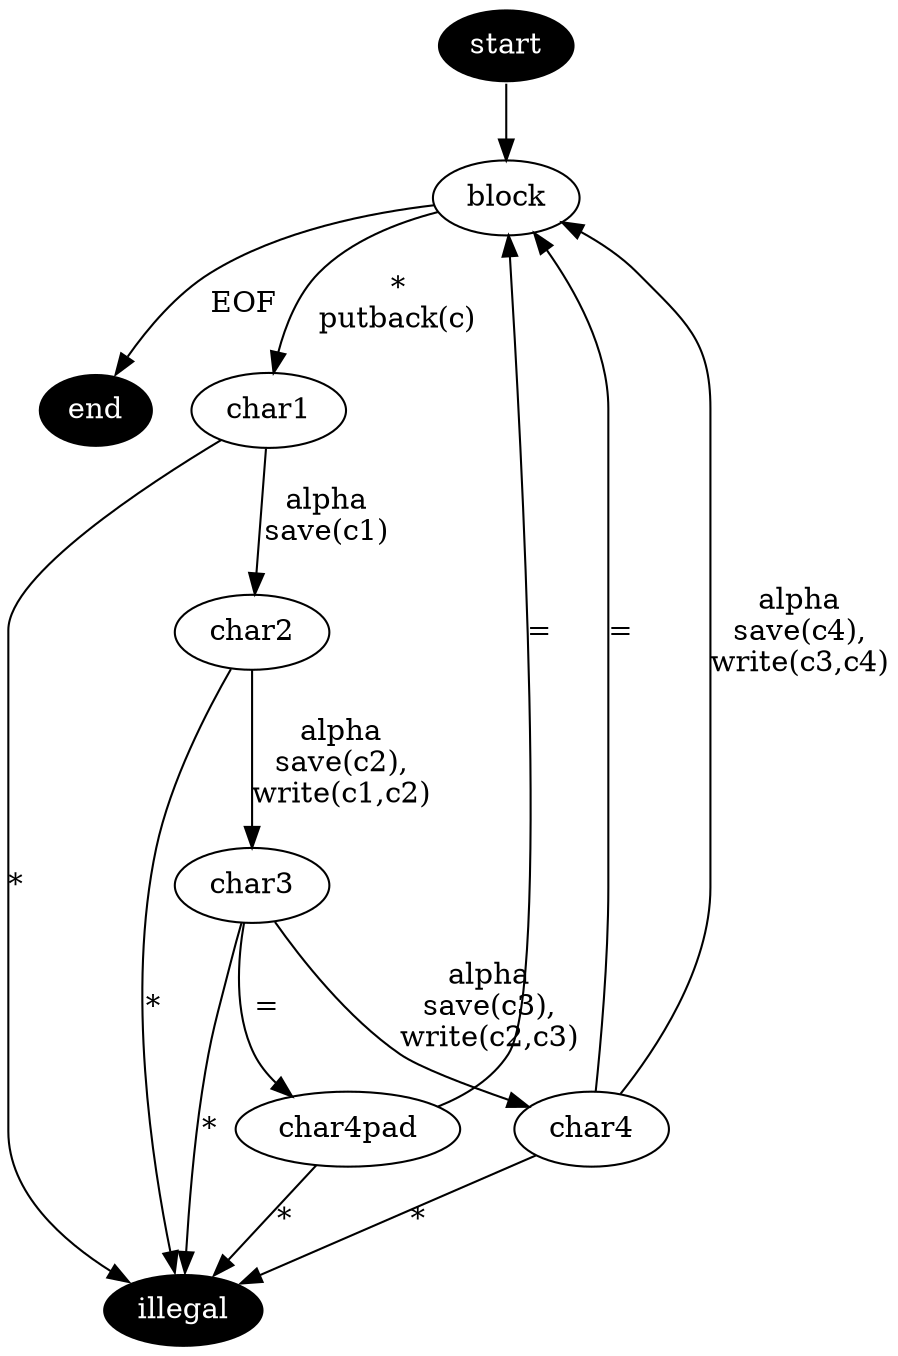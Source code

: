 digraph decode {
	// terminal states
	node [ style = filled; fillcolor = black; color = white; fontcolor = white; ];
	start, end, illegal

	// internal states
	node [ style = filled; fillcolor = white; color = black; fontcolor = black; ];
	block;
	char1, char2, char3, char4, char4pad;

	// unspecified states
	node [ style = filled; fillcolor = cyan; color = black; fontcolor = black; ];

	start -> block;

	block -> char1 [ label = "*\nputback(c)" ];

	char1 -> char2 [ label = "alpha\nsave(c1)" ];
	char1 -> illegal [ label = "*" ];

	char2 -> char3 [ label = "alpha\nsave(c2),\nwrite(c1,c2)" ];
	char2 -> illegal [ label = "*" ];

	char3 -> char4 [ label = "alpha\nsave(c3),\nwrite(c2,c3)" ];
	char3 -> char4pad [ label = "=" ];
	char3 -> illegal [ label = "*" ];

	char4 -> block [ label = "alpha\nsave(c4),\nwrite(c3,c4)" ];
	char4 -> block [ label = "=" ];
	char4 -> illegal [ label = "*" ];

	char4pad -> block [ label = "=" ];
	char4pad -> illegal [ label = "*" ];

	block -> end [ label = "EOF" ];
}
